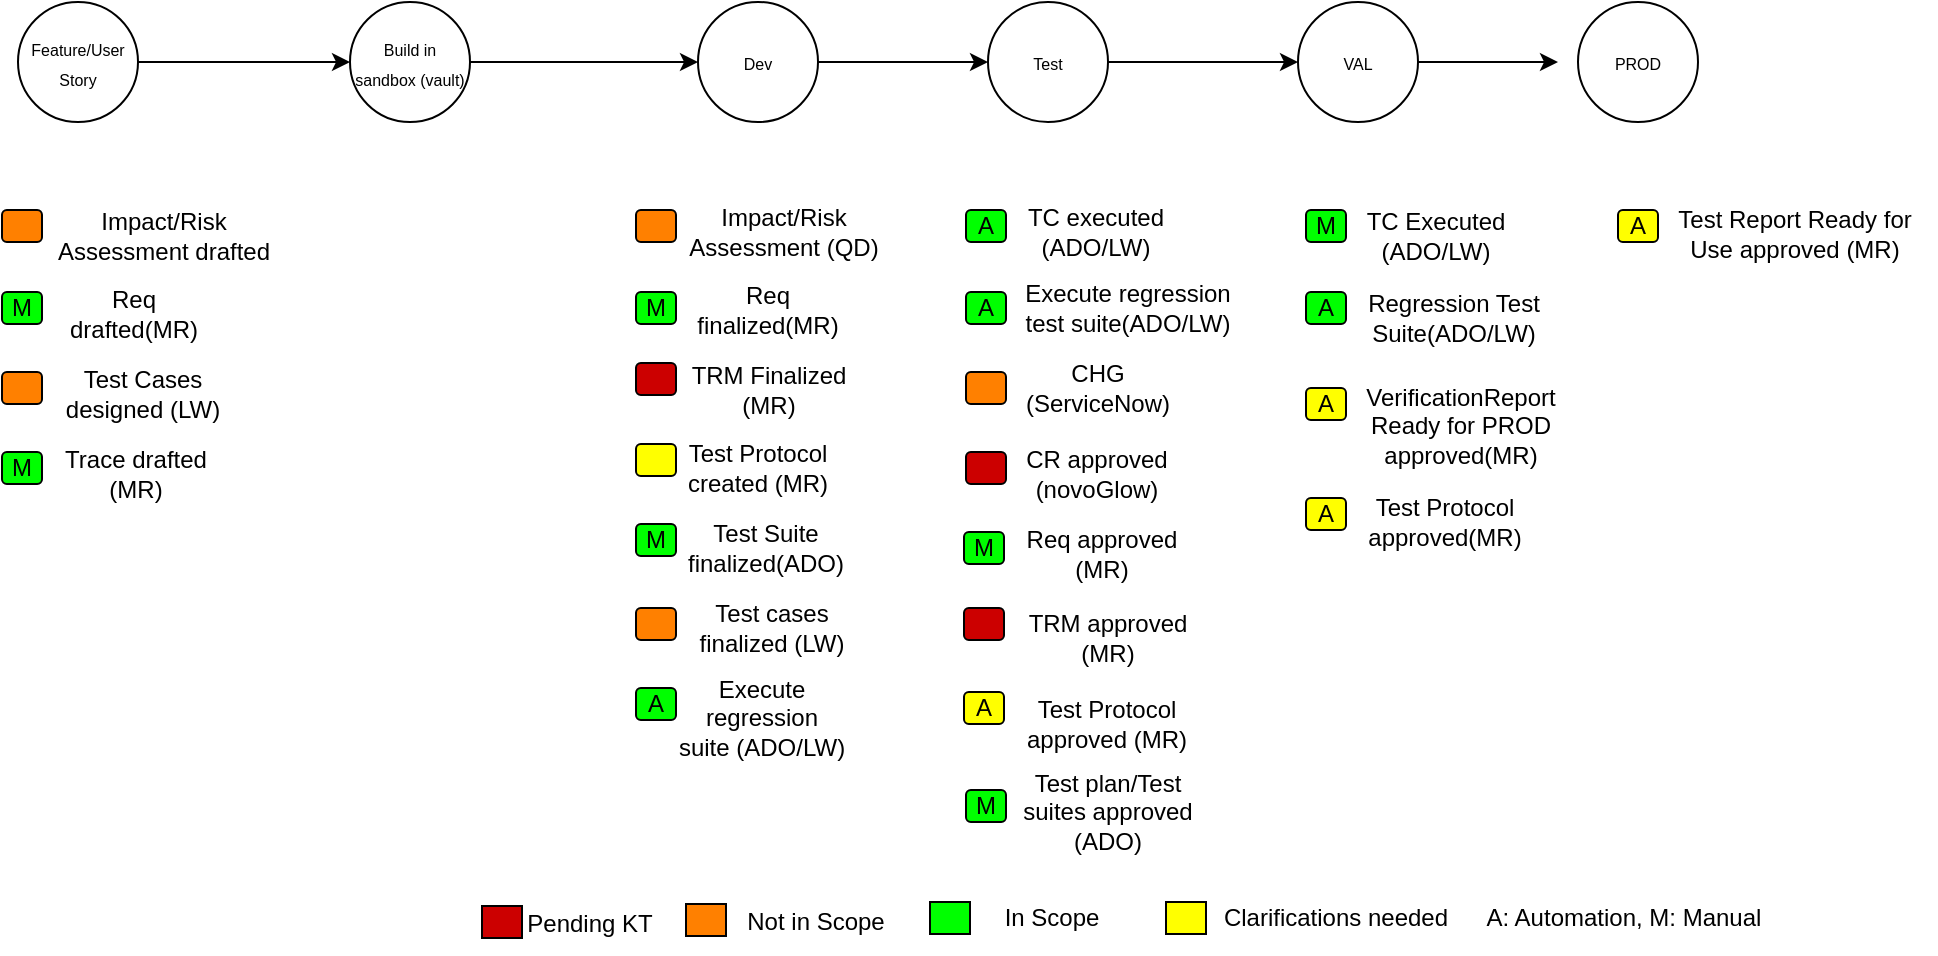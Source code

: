 <mxfile version="20.8.18" type="github">
  <diagram name="Page-1" id="d19-jBFcHIrSLnqHWP5x">
    <mxGraphModel dx="1784" dy="506" grid="1" gridSize="10" guides="1" tooltips="1" connect="1" arrows="1" fold="1" page="1" pageScale="1" pageWidth="850" pageHeight="1100" math="0" shadow="0">
      <root>
        <mxCell id="0" />
        <mxCell id="1" parent="0" />
        <mxCell id="FavbgJtfy0NIzKYWdvmE-1" style="edgeStyle=orthogonalEdgeStyle;rounded=0;orthogonalLoop=1;jettySize=auto;html=1;entryX=0;entryY=0.5;entryDx=0;entryDy=0;" parent="1" source="FavbgJtfy0NIzKYWdvmE-2" target="FavbgJtfy0NIzKYWdvmE-6" edge="1">
          <mxGeometry relative="1" as="geometry" />
        </mxCell>
        <mxCell id="FavbgJtfy0NIzKYWdvmE-2" value="" style="ellipse;whiteSpace=wrap;html=1;aspect=fixed;" parent="1" vertex="1">
          <mxGeometry x="46" y="80" width="60" height="60" as="geometry" />
        </mxCell>
        <mxCell id="FavbgJtfy0NIzKYWdvmE-3" value="&lt;font style=&quot;font-size: 8px;&quot;&gt;Build in sandbox (vault)&lt;/font&gt;" style="text;html=1;strokeColor=none;fillColor=none;align=center;verticalAlign=middle;whiteSpace=wrap;rounded=0;" parent="1" vertex="1">
          <mxGeometry x="46" y="95" width="60" height="30" as="geometry" />
        </mxCell>
        <mxCell id="FavbgJtfy0NIzKYWdvmE-4" style="edgeStyle=orthogonalEdgeStyle;rounded=0;orthogonalLoop=1;jettySize=auto;html=1;entryX=0;entryY=0.5;entryDx=0;entryDy=0;" parent="1" source="FavbgJtfy0NIzKYWdvmE-5" target="FavbgJtfy0NIzKYWdvmE-9" edge="1">
          <mxGeometry relative="1" as="geometry" />
        </mxCell>
        <mxCell id="FavbgJtfy0NIzKYWdvmE-5" value="" style="ellipse;whiteSpace=wrap;html=1;aspect=fixed;" parent="1" vertex="1">
          <mxGeometry x="220" y="80" width="60" height="60" as="geometry" />
        </mxCell>
        <mxCell id="FavbgJtfy0NIzKYWdvmE-6" value="&lt;font style=&quot;font-size: 8px;&quot;&gt;Dev&lt;/font&gt;" style="text;html=1;strokeColor=none;fillColor=none;align=center;verticalAlign=middle;whiteSpace=wrap;rounded=0;" parent="1" vertex="1">
          <mxGeometry x="220" y="95" width="60" height="30" as="geometry" />
        </mxCell>
        <mxCell id="FavbgJtfy0NIzKYWdvmE-7" style="edgeStyle=orthogonalEdgeStyle;rounded=0;orthogonalLoop=1;jettySize=auto;html=1;entryX=0;entryY=0.5;entryDx=0;entryDy=0;" parent="1" source="FavbgJtfy0NIzKYWdvmE-8" target="FavbgJtfy0NIzKYWdvmE-12" edge="1">
          <mxGeometry relative="1" as="geometry" />
        </mxCell>
        <mxCell id="FavbgJtfy0NIzKYWdvmE-8" value="" style="ellipse;whiteSpace=wrap;html=1;aspect=fixed;" parent="1" vertex="1">
          <mxGeometry x="365" y="80" width="60" height="60" as="geometry" />
        </mxCell>
        <mxCell id="FavbgJtfy0NIzKYWdvmE-9" value="&lt;font style=&quot;font-size: 8px;&quot;&gt;Test&lt;/font&gt;" style="text;html=1;strokeColor=none;fillColor=none;align=center;verticalAlign=middle;whiteSpace=wrap;rounded=0;" parent="1" vertex="1">
          <mxGeometry x="365" y="95" width="60" height="30" as="geometry" />
        </mxCell>
        <mxCell id="FavbgJtfy0NIzKYWdvmE-10" style="edgeStyle=orthogonalEdgeStyle;rounded=0;orthogonalLoop=1;jettySize=auto;html=1;" parent="1" source="FavbgJtfy0NIzKYWdvmE-11" edge="1">
          <mxGeometry relative="1" as="geometry">
            <mxPoint x="650" y="110" as="targetPoint" />
          </mxGeometry>
        </mxCell>
        <mxCell id="FavbgJtfy0NIzKYWdvmE-11" value="" style="ellipse;whiteSpace=wrap;html=1;aspect=fixed;" parent="1" vertex="1">
          <mxGeometry x="520" y="80" width="60" height="60" as="geometry" />
        </mxCell>
        <mxCell id="FavbgJtfy0NIzKYWdvmE-12" value="&lt;font style=&quot;font-size: 8px;&quot;&gt;VAL&lt;/font&gt;" style="text;html=1;strokeColor=none;fillColor=none;align=center;verticalAlign=middle;whiteSpace=wrap;rounded=0;" parent="1" vertex="1">
          <mxGeometry x="520" y="95" width="60" height="30" as="geometry" />
        </mxCell>
        <mxCell id="FavbgJtfy0NIzKYWdvmE-13" value="" style="ellipse;whiteSpace=wrap;html=1;aspect=fixed;" parent="1" vertex="1">
          <mxGeometry x="660" y="80" width="60" height="60" as="geometry" />
        </mxCell>
        <mxCell id="FavbgJtfy0NIzKYWdvmE-14" value="&lt;font style=&quot;font-size: 8px;&quot;&gt;PROD&lt;/font&gt;" style="text;html=1;strokeColor=none;fillColor=none;align=center;verticalAlign=middle;whiteSpace=wrap;rounded=0;" parent="1" vertex="1">
          <mxGeometry x="660" y="95" width="60" height="30" as="geometry" />
        </mxCell>
        <mxCell id="FavbgJtfy0NIzKYWdvmE-81" value="Test Report Ready for Use approved (MR)" style="text;html=1;strokeColor=none;fillColor=none;align=center;verticalAlign=middle;whiteSpace=wrap;rounded=0;" parent="1" vertex="1">
          <mxGeometry x="698" y="181" width="141" height="30" as="geometry" />
        </mxCell>
        <mxCell id="FavbgJtfy0NIzKYWdvmE-82" value="" style="rounded=1;whiteSpace=wrap;html=1;fillColor=#FFFF00;arcSize=0;" parent="1" vertex="1">
          <mxGeometry x="454" y="530" width="20" height="16" as="geometry" />
        </mxCell>
        <mxCell id="FavbgJtfy0NIzKYWdvmE-83" value="" style="rounded=1;whiteSpace=wrap;html=1;fillColor=#00FF00;arcSize=0;" parent="1" vertex="1">
          <mxGeometry x="336" y="530" width="20" height="16" as="geometry" />
        </mxCell>
        <mxCell id="FavbgJtfy0NIzKYWdvmE-84" value="" style="rounded=1;whiteSpace=wrap;html=1;fillColor=#FF8000;arcSize=0;" parent="1" vertex="1">
          <mxGeometry x="214" y="531" width="20" height="16" as="geometry" />
        </mxCell>
        <mxCell id="FavbgJtfy0NIzKYWdvmE-85" value="Not in Scope" style="text;html=1;strokeColor=none;fillColor=none;align=center;verticalAlign=middle;whiteSpace=wrap;rounded=0;" parent="1" vertex="1">
          <mxGeometry x="239" y="525" width="80" height="30" as="geometry" />
        </mxCell>
        <mxCell id="FavbgJtfy0NIzKYWdvmE-86" value="In Scope" style="text;html=1;strokeColor=none;fillColor=none;align=center;verticalAlign=middle;whiteSpace=wrap;rounded=0;" parent="1" vertex="1">
          <mxGeometry x="354" y="523" width="86" height="30" as="geometry" />
        </mxCell>
        <mxCell id="FavbgJtfy0NIzKYWdvmE-87" value="Clarifications needed" style="text;html=1;strokeColor=none;fillColor=none;align=center;verticalAlign=middle;whiteSpace=wrap;rounded=0;" parent="1" vertex="1">
          <mxGeometry x="479" y="523" width="120" height="30" as="geometry" />
        </mxCell>
        <mxCell id="9aKg02Du34RwJ0zvKtXv-3" value="" style="rounded=1;whiteSpace=wrap;html=1;fillColor=#CC0000;arcSize=0;" parent="1" vertex="1">
          <mxGeometry x="112" y="532" width="20" height="16" as="geometry" />
        </mxCell>
        <mxCell id="9aKg02Du34RwJ0zvKtXv-4" value="Pending KT" style="text;html=1;strokeColor=none;fillColor=none;align=center;verticalAlign=middle;whiteSpace=wrap;rounded=0;" parent="1" vertex="1">
          <mxGeometry x="126" y="526" width="80" height="30" as="geometry" />
        </mxCell>
        <mxCell id="9aKg02Du34RwJ0zvKtXv-5" value="A: Automation, M: Manual" style="text;html=1;strokeColor=none;fillColor=none;align=center;verticalAlign=middle;whiteSpace=wrap;rounded=0;" parent="1" vertex="1">
          <mxGeometry x="582" y="523" width="202" height="30" as="geometry" />
        </mxCell>
        <mxCell id="9aKg02Du34RwJ0zvKtXv-16" value="Impact/Risk Assessment drafted" style="text;html=1;strokeColor=none;fillColor=none;align=center;verticalAlign=middle;whiteSpace=wrap;rounded=0;" parent="1" vertex="1">
          <mxGeometry x="-105" y="182" width="116" height="30" as="geometry" />
        </mxCell>
        <mxCell id="9aKg02Du34RwJ0zvKtXv-17" value="Req drafted(MR)" style="text;html=1;strokeColor=none;fillColor=none;align=center;verticalAlign=middle;whiteSpace=wrap;rounded=0;" parent="1" vertex="1">
          <mxGeometry x="-104" y="221" width="84" height="30" as="geometry" />
        </mxCell>
        <mxCell id="9aKg02Du34RwJ0zvKtXv-18" value="Test Cases designed (LW)" style="text;html=1;strokeColor=none;fillColor=none;align=center;verticalAlign=middle;whiteSpace=wrap;rounded=0;" parent="1" vertex="1">
          <mxGeometry x="-107" y="261" width="99" height="30" as="geometry" />
        </mxCell>
        <mxCell id="9aKg02Du34RwJ0zvKtXv-19" value="Trace drafted (MR)" style="text;html=1;strokeColor=none;fillColor=none;align=center;verticalAlign=middle;whiteSpace=wrap;rounded=0;" parent="1" vertex="1">
          <mxGeometry x="-98" y="301" width="74" height="30" as="geometry" />
        </mxCell>
        <mxCell id="9aKg02Du34RwJ0zvKtXv-33" value="" style="ellipse;whiteSpace=wrap;html=1;aspect=fixed;" parent="1" vertex="1">
          <mxGeometry x="-120" y="80" width="60" height="60" as="geometry" />
        </mxCell>
        <mxCell id="9aKg02Du34RwJ0zvKtXv-35" style="edgeStyle=orthogonalEdgeStyle;rounded=0;orthogonalLoop=1;jettySize=auto;html=1;entryX=0;entryY=0.5;entryDx=0;entryDy=0;" parent="1" source="9aKg02Du34RwJ0zvKtXv-34" target="FavbgJtfy0NIzKYWdvmE-3" edge="1">
          <mxGeometry relative="1" as="geometry" />
        </mxCell>
        <mxCell id="9aKg02Du34RwJ0zvKtXv-34" value="&lt;font style=&quot;font-size: 8px;&quot;&gt;Feature/User Story&lt;/font&gt;" style="text;html=1;strokeColor=none;fillColor=none;align=center;verticalAlign=middle;whiteSpace=wrap;rounded=0;" parent="1" vertex="1">
          <mxGeometry x="-120" y="95" width="60" height="30" as="geometry" />
        </mxCell>
        <mxCell id="FavbgJtfy0NIzKYWdvmE-24" value="Impact/Risk Assessment (QD)" style="text;html=1;strokeColor=none;fillColor=none;align=center;verticalAlign=middle;whiteSpace=wrap;rounded=0;" parent="1" vertex="1">
          <mxGeometry x="214" y="180" width="98" height="30" as="geometry" />
        </mxCell>
        <mxCell id="FavbgJtfy0NIzKYWdvmE-25" value="Req finalized(MR)" style="text;html=1;strokeColor=none;fillColor=none;align=center;verticalAlign=middle;whiteSpace=wrap;rounded=0;" parent="1" vertex="1">
          <mxGeometry x="213" y="219" width="84" height="30" as="geometry" />
        </mxCell>
        <mxCell id="FavbgJtfy0NIzKYWdvmE-26" value="TRM Finalized (MR)" style="text;html=1;strokeColor=none;fillColor=none;align=center;verticalAlign=middle;whiteSpace=wrap;rounded=0;" parent="1" vertex="1">
          <mxGeometry x="211" y="259" width="89" height="30" as="geometry" />
        </mxCell>
        <mxCell id="FavbgJtfy0NIzKYWdvmE-27" value="Test Protocol created (MR)" style="text;html=1;strokeColor=none;fillColor=none;align=center;verticalAlign=middle;whiteSpace=wrap;rounded=0;" parent="1" vertex="1">
          <mxGeometry x="213" y="298" width="74" height="30" as="geometry" />
        </mxCell>
        <mxCell id="FavbgJtfy0NIzKYWdvmE-28" value="Test Suite finalized(ADO)" style="text;html=1;strokeColor=none;fillColor=none;align=center;verticalAlign=middle;whiteSpace=wrap;rounded=0;" parent="1" vertex="1">
          <mxGeometry x="217" y="338" width="74" height="30" as="geometry" />
        </mxCell>
        <mxCell id="FavbgJtfy0NIzKYWdvmE-29" value="Test cases finalized (LW)" style="text;html=1;strokeColor=none;fillColor=none;align=center;verticalAlign=middle;whiteSpace=wrap;rounded=0;" parent="1" vertex="1">
          <mxGeometry x="214" y="378" width="86" height="30" as="geometry" />
        </mxCell>
        <mxCell id="FavbgJtfy0NIzKYWdvmE-30" value="Execute regression suite (ADO/LW)" style="text;html=1;strokeColor=none;fillColor=none;align=center;verticalAlign=middle;whiteSpace=wrap;rounded=0;" parent="1" vertex="1">
          <mxGeometry x="209" y="423" width="86" height="30" as="geometry" />
        </mxCell>
        <mxCell id="FavbgJtfy0NIzKYWdvmE-58" value="Req approved (MR)" style="text;html=1;strokeColor=none;fillColor=none;align=center;verticalAlign=middle;whiteSpace=wrap;rounded=0;" parent="1" vertex="1">
          <mxGeometry x="379" y="341" width="86" height="30" as="geometry" />
        </mxCell>
        <mxCell id="FavbgJtfy0NIzKYWdvmE-59" value="TRM approved (MR)" style="text;html=1;strokeColor=none;fillColor=none;align=center;verticalAlign=middle;whiteSpace=wrap;rounded=0;" parent="1" vertex="1">
          <mxGeometry x="380" y="383" width="90" height="30" as="geometry" />
        </mxCell>
        <mxCell id="FavbgJtfy0NIzKYWdvmE-60" value="Test Protocol approved (MR)" style="text;html=1;strokeColor=none;fillColor=none;align=center;verticalAlign=middle;whiteSpace=wrap;rounded=0;" parent="1" vertex="1">
          <mxGeometry x="379" y="426" width="91" height="30" as="geometry" />
        </mxCell>
        <mxCell id="FavbgJtfy0NIzKYWdvmE-61" value="TC executed (ADO/LW)" style="text;html=1;strokeColor=none;fillColor=none;align=center;verticalAlign=middle;whiteSpace=wrap;rounded=0;" parent="1" vertex="1">
          <mxGeometry x="383" y="180" width="72" height="30" as="geometry" />
        </mxCell>
        <mxCell id="FavbgJtfy0NIzKYWdvmE-62" value="Execute regression test suite(ADO/LW)" style="text;html=1;strokeColor=none;fillColor=none;align=center;verticalAlign=middle;whiteSpace=wrap;rounded=0;" parent="1" vertex="1">
          <mxGeometry x="380" y="218" width="110" height="30" as="geometry" />
        </mxCell>
        <mxCell id="FavbgJtfy0NIzKYWdvmE-63" value="CHG (ServiceNow)" style="text;html=1;strokeColor=none;fillColor=none;align=center;verticalAlign=middle;whiteSpace=wrap;rounded=0;" parent="1" vertex="1">
          <mxGeometry x="378" y="258" width="84" height="30" as="geometry" />
        </mxCell>
        <mxCell id="FavbgJtfy0NIzKYWdvmE-64" value="CR approved (novoGlow)" style="text;html=1;strokeColor=none;fillColor=none;align=center;verticalAlign=middle;whiteSpace=wrap;rounded=0;" parent="1" vertex="1">
          <mxGeometry x="371" y="301" width="97" height="30" as="geometry" />
        </mxCell>
        <mxCell id="FavbgJtfy0NIzKYWdvmE-65" value="A" style="rounded=1;whiteSpace=wrap;html=1;fillColor=#00FF00;" parent="1" vertex="1">
          <mxGeometry x="354" y="184" width="20" height="16" as="geometry" />
        </mxCell>
        <mxCell id="FavbgJtfy0NIzKYWdvmE-66" value="A" style="rounded=1;whiteSpace=wrap;html=1;fillColor=#00FF00;" parent="1" vertex="1">
          <mxGeometry x="354" y="225" width="20" height="16" as="geometry" />
        </mxCell>
        <mxCell id="FavbgJtfy0NIzKYWdvmE-67" value="" style="rounded=1;whiteSpace=wrap;html=1;fillColor=#FF8000;" parent="1" vertex="1">
          <mxGeometry x="354" y="265" width="20" height="16" as="geometry" />
        </mxCell>
        <mxCell id="FavbgJtfy0NIzKYWdvmE-68" value="" style="rounded=1;whiteSpace=wrap;html=1;fillColor=#CC0000;" parent="1" vertex="1">
          <mxGeometry x="354" y="305" width="20" height="16" as="geometry" />
        </mxCell>
        <mxCell id="FavbgJtfy0NIzKYWdvmE-69" value="M" style="rounded=1;whiteSpace=wrap;html=1;fillColor=#00FF00;" parent="1" vertex="1">
          <mxGeometry x="353" y="345" width="20" height="16" as="geometry" />
        </mxCell>
        <mxCell id="FavbgJtfy0NIzKYWdvmE-70" value="" style="rounded=1;whiteSpace=wrap;html=1;fillColor=#CC0000;" parent="1" vertex="1">
          <mxGeometry x="353" y="383" width="20" height="16" as="geometry" />
        </mxCell>
        <mxCell id="FavbgJtfy0NIzKYWdvmE-71" value="A" style="rounded=1;whiteSpace=wrap;html=1;fillColor=#FFFF00;" parent="1" vertex="1">
          <mxGeometry x="353" y="425" width="20" height="16" as="geometry" />
        </mxCell>
        <mxCell id="9aKg02Du34RwJ0zvKtXv-6" value="Test plan/Test suites approved (ADO)" style="text;html=1;strokeColor=none;fillColor=none;align=center;verticalAlign=middle;whiteSpace=wrap;rounded=0;" parent="1" vertex="1">
          <mxGeometry x="380" y="470" width="90" height="30" as="geometry" />
        </mxCell>
        <mxCell id="9aKg02Du34RwJ0zvKtXv-7" value="M" style="rounded=1;whiteSpace=wrap;html=1;fillColor=#00FF00;" parent="1" vertex="1">
          <mxGeometry x="354" y="474" width="20" height="16" as="geometry" />
        </mxCell>
        <mxCell id="-D0Y1tp3KlLI_Afgflp--3" value="" style="rounded=1;whiteSpace=wrap;html=1;fillColor=#FF8000;" vertex="1" parent="1">
          <mxGeometry x="189" y="184" width="20" height="16" as="geometry" />
        </mxCell>
        <mxCell id="-D0Y1tp3KlLI_Afgflp--4" value="M" style="rounded=1;whiteSpace=wrap;html=1;fillColor=#00FF00;" vertex="1" parent="1">
          <mxGeometry x="189" y="225" width="20" height="16" as="geometry" />
        </mxCell>
        <mxCell id="-D0Y1tp3KlLI_Afgflp--6" value="" style="rounded=1;whiteSpace=wrap;html=1;fillColor=#CC0000;" vertex="1" parent="1">
          <mxGeometry x="189" y="260.5" width="20" height="16" as="geometry" />
        </mxCell>
        <mxCell id="-D0Y1tp3KlLI_Afgflp--7" value="" style="rounded=1;whiteSpace=wrap;html=1;fillColor=#FFFF00;" vertex="1" parent="1">
          <mxGeometry x="189" y="301" width="20" height="16" as="geometry" />
        </mxCell>
        <mxCell id="-D0Y1tp3KlLI_Afgflp--8" value="M" style="rounded=1;whiteSpace=wrap;html=1;fillColor=#00FF00;" vertex="1" parent="1">
          <mxGeometry x="189" y="341" width="20" height="16" as="geometry" />
        </mxCell>
        <mxCell id="-D0Y1tp3KlLI_Afgflp--9" value="" style="rounded=1;whiteSpace=wrap;html=1;fillColor=#FF8000;" vertex="1" parent="1">
          <mxGeometry x="189" y="383" width="20" height="16" as="geometry" />
        </mxCell>
        <mxCell id="-D0Y1tp3KlLI_Afgflp--10" value="A" style="rounded=1;whiteSpace=wrap;html=1;fillColor=#00FF00;" vertex="1" parent="1">
          <mxGeometry x="189" y="423" width="20" height="16" as="geometry" />
        </mxCell>
        <mxCell id="-D0Y1tp3KlLI_Afgflp--12" value="" style="rounded=1;whiteSpace=wrap;html=1;fillColor=#FF8000;" vertex="1" parent="1">
          <mxGeometry x="-128" y="184" width="20" height="16" as="geometry" />
        </mxCell>
        <mxCell id="-D0Y1tp3KlLI_Afgflp--13" value="M" style="rounded=1;whiteSpace=wrap;html=1;fillColor=#00FF00;" vertex="1" parent="1">
          <mxGeometry x="-128" y="225" width="20" height="16" as="geometry" />
        </mxCell>
        <mxCell id="-D0Y1tp3KlLI_Afgflp--14" value="" style="rounded=1;whiteSpace=wrap;html=1;fillColor=#FF8000;" vertex="1" parent="1">
          <mxGeometry x="-128" y="265" width="20" height="16" as="geometry" />
        </mxCell>
        <mxCell id="-D0Y1tp3KlLI_Afgflp--15" value="M" style="rounded=1;whiteSpace=wrap;html=1;fillColor=#00FF00;" vertex="1" parent="1">
          <mxGeometry x="-128" y="305" width="20" height="16" as="geometry" />
        </mxCell>
        <mxCell id="-D0Y1tp3KlLI_Afgflp--16" value="A" style="rounded=1;whiteSpace=wrap;html=1;fillColor=#FFFF00;" vertex="1" parent="1">
          <mxGeometry x="524" y="328" width="20" height="16" as="geometry" />
        </mxCell>
        <mxCell id="FavbgJtfy0NIzKYWdvmE-44" value="Test Protocol approved(MR)" style="text;html=1;strokeColor=none;fillColor=none;align=center;verticalAlign=middle;whiteSpace=wrap;rounded=0;" parent="1" vertex="1">
          <mxGeometry x="539" y="325" width="109" height="30" as="geometry" />
        </mxCell>
        <mxCell id="EaY1m0tRtucJy6dcKxQ--14" value="TC Executed (ADO/LW)" style="text;html=1;strokeColor=none;fillColor=none;align=center;verticalAlign=middle;whiteSpace=wrap;rounded=0;" parent="1" vertex="1">
          <mxGeometry x="552" y="182" width="74" height="30" as="geometry" />
        </mxCell>
        <mxCell id="EaY1m0tRtucJy6dcKxQ--16" value="Regression Test Suite(ADO/LW)" style="text;html=1;strokeColor=none;fillColor=none;align=center;verticalAlign=middle;whiteSpace=wrap;rounded=0;" parent="1" vertex="1">
          <mxGeometry x="553" y="223" width="90" height="30" as="geometry" />
        </mxCell>
        <mxCell id="EaY1m0tRtucJy6dcKxQ--18" value="VerificationReport Ready for PROD approved(MR)" style="text;html=1;strokeColor=none;fillColor=none;align=center;verticalAlign=middle;whiteSpace=wrap;rounded=0;" parent="1" vertex="1">
          <mxGeometry x="545" y="278" width="113" height="27" as="geometry" />
        </mxCell>
        <mxCell id="2FHiuM6PywmLztwVEvv3-3" style="edgeStyle=orthogonalEdgeStyle;rounded=0;orthogonalLoop=1;jettySize=auto;html=1;exitX=0.5;exitY=1;exitDx=0;exitDy=0;" parent="1" source="FavbgJtfy0NIzKYWdvmE-44" target="FavbgJtfy0NIzKYWdvmE-44" edge="1">
          <mxGeometry relative="1" as="geometry" />
        </mxCell>
        <mxCell id="-D0Y1tp3KlLI_Afgflp--19" value="A" style="rounded=1;whiteSpace=wrap;html=1;fillColor=#FFFF00;" vertex="1" parent="1">
          <mxGeometry x="524" y="273" width="20" height="16" as="geometry" />
        </mxCell>
        <mxCell id="-D0Y1tp3KlLI_Afgflp--20" value="A" style="rounded=1;whiteSpace=wrap;html=1;fillColor=#00FF00;" vertex="1" parent="1">
          <mxGeometry x="524" y="225" width="20" height="16" as="geometry" />
        </mxCell>
        <mxCell id="-D0Y1tp3KlLI_Afgflp--22" value="M" style="rounded=1;whiteSpace=wrap;html=1;fillColor=#00FF00;" vertex="1" parent="1">
          <mxGeometry x="524" y="184" width="20" height="16" as="geometry" />
        </mxCell>
        <mxCell id="-D0Y1tp3KlLI_Afgflp--23" value="A" style="rounded=1;whiteSpace=wrap;html=1;fillColor=#FFFF00;" vertex="1" parent="1">
          <mxGeometry x="680" y="184" width="20" height="16" as="geometry" />
        </mxCell>
      </root>
    </mxGraphModel>
  </diagram>
</mxfile>
